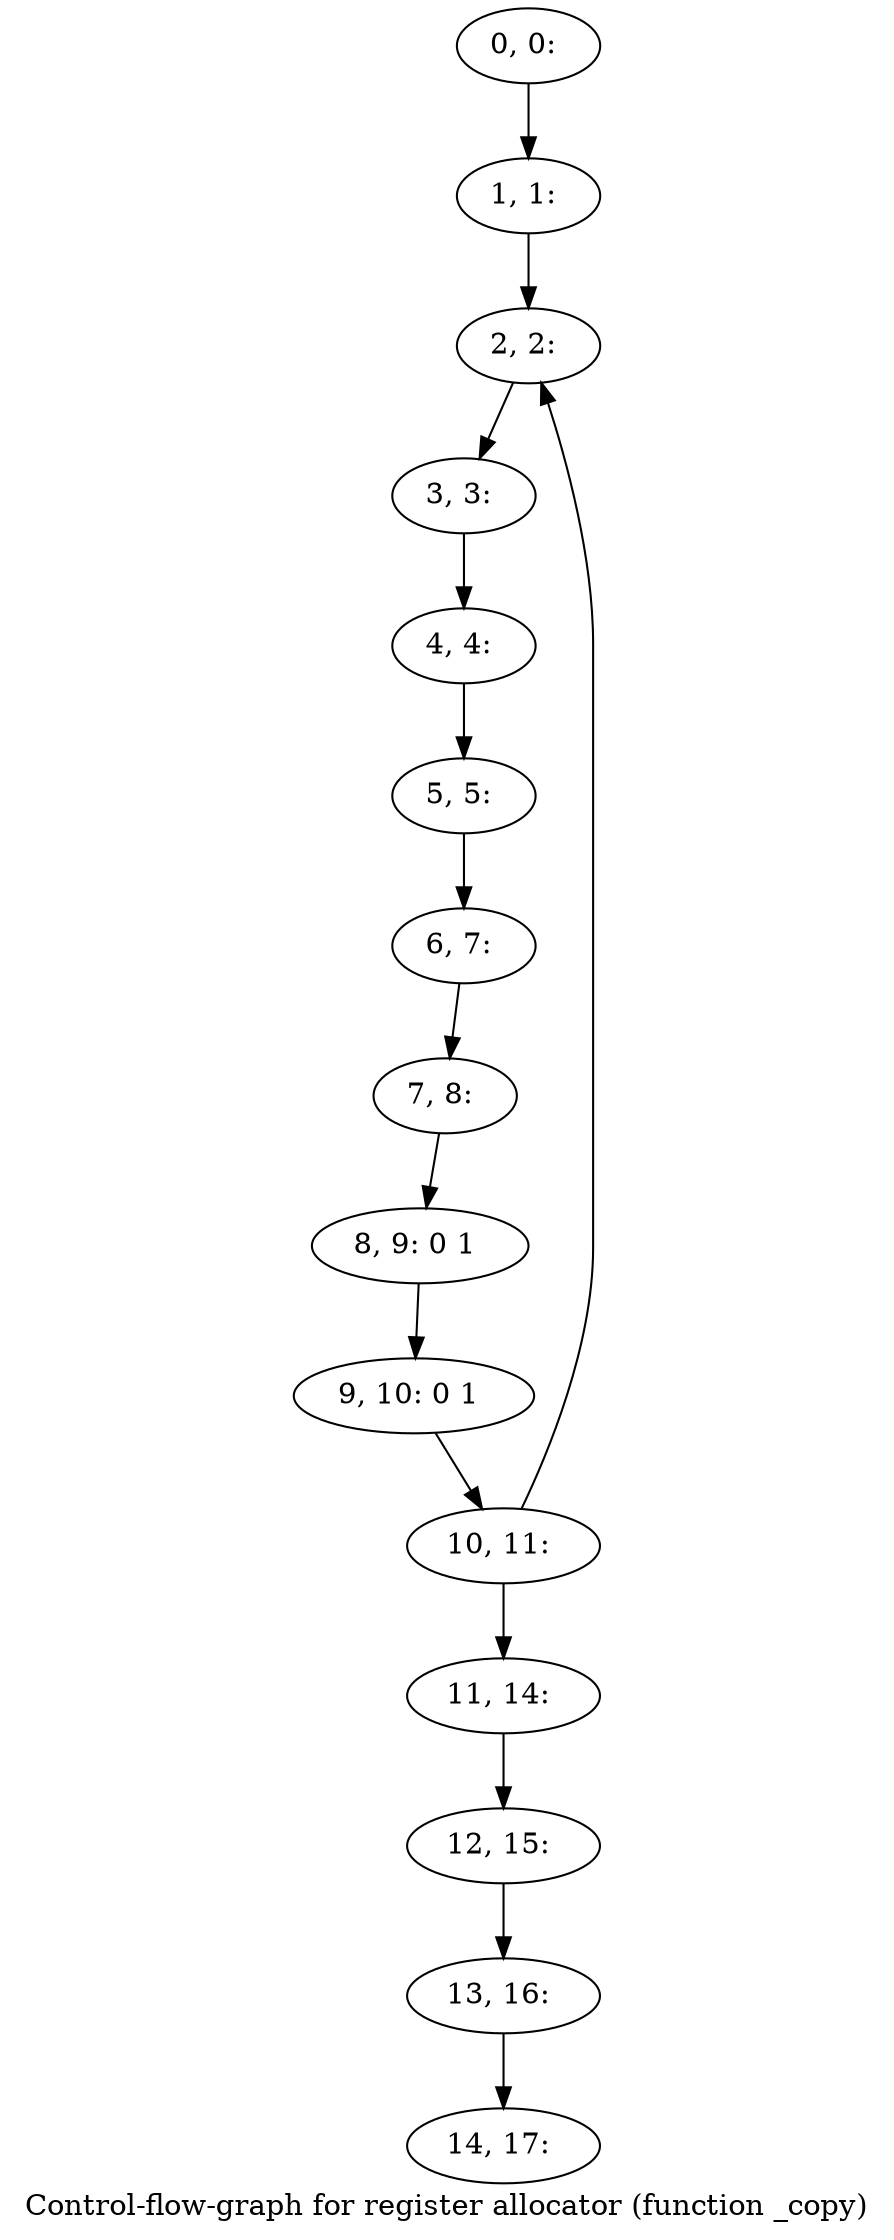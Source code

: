 digraph G {
graph [label="Control-flow-graph for register allocator (function _copy)"]
0[label="0, 0: "];
1[label="1, 1: "];
2[label="2, 2: "];
3[label="3, 3: "];
4[label="4, 4: "];
5[label="5, 5: "];
6[label="6, 7: "];
7[label="7, 8: "];
8[label="8, 9: 0 1 "];
9[label="9, 10: 0 1 "];
10[label="10, 11: "];
11[label="11, 14: "];
12[label="12, 15: "];
13[label="13, 16: "];
14[label="14, 17: "];
0->1 ;
1->2 ;
2->3 ;
3->4 ;
4->5 ;
5->6 ;
6->7 ;
7->8 ;
8->9 ;
9->10 ;
10->11 ;
10->2 ;
11->12 ;
12->13 ;
13->14 ;
}
